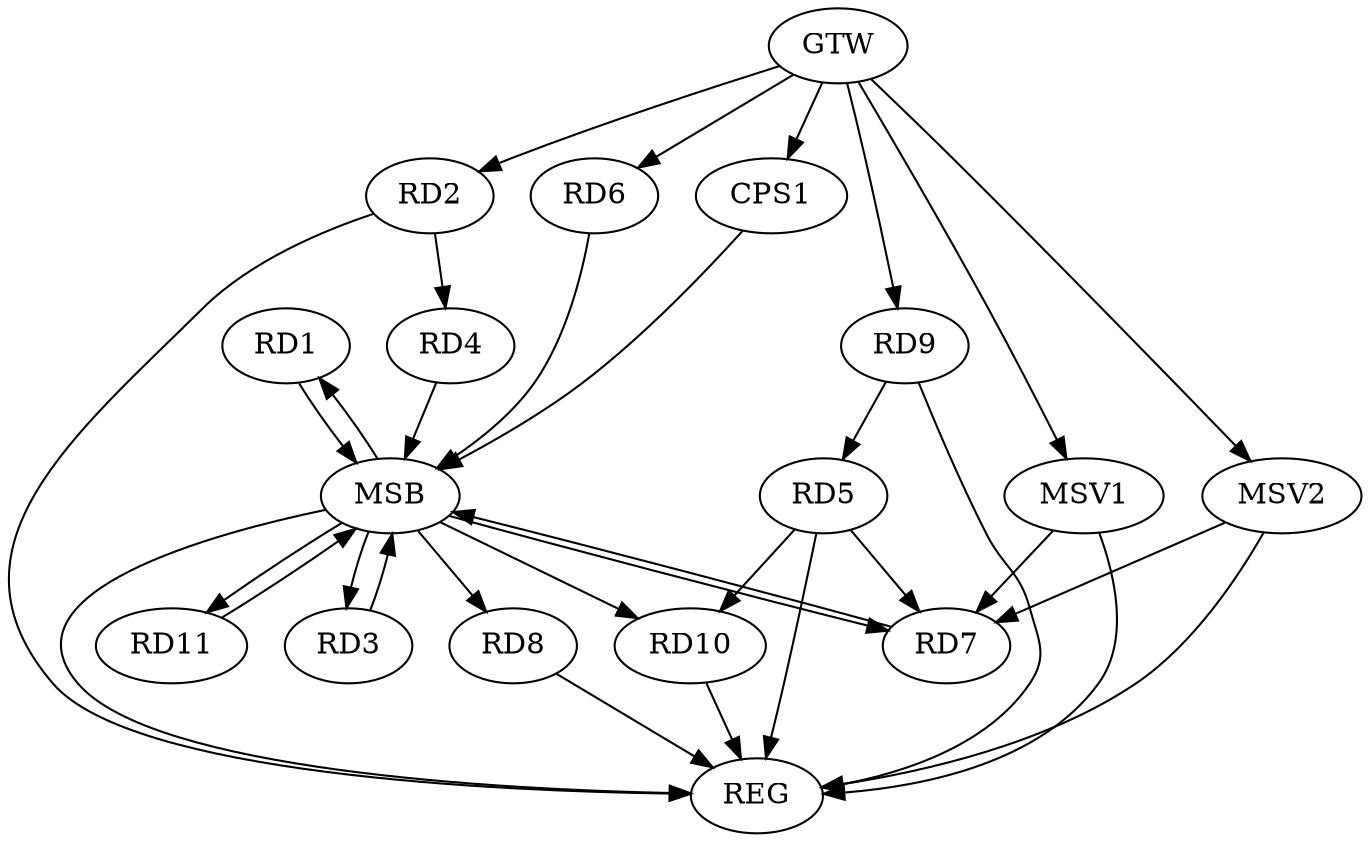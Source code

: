 strict digraph G {
  RD1 [ label="RD1" ];
  RD2 [ label="RD2" ];
  RD3 [ label="RD3" ];
  RD4 [ label="RD4" ];
  RD5 [ label="RD5" ];
  RD6 [ label="RD6" ];
  RD7 [ label="RD7" ];
  RD8 [ label="RD8" ];
  RD9 [ label="RD9" ];
  RD10 [ label="RD10" ];
  RD11 [ label="RD11" ];
  CPS1 [ label="CPS1" ];
  GTW [ label="GTW" ];
  REG [ label="REG" ];
  MSB [ label="MSB" ];
  MSV1 [ label="MSV1" ];
  MSV2 [ label="MSV2" ];
  RD2 -> RD4;
  RD5 -> RD7;
  RD9 -> RD5;
  RD5 -> RD10;
  GTW -> RD2;
  GTW -> RD6;
  GTW -> RD9;
  GTW -> CPS1;
  RD2 -> REG;
  RD5 -> REG;
  RD8 -> REG;
  RD9 -> REG;
  RD10 -> REG;
  RD1 -> MSB;
  MSB -> REG;
  RD3 -> MSB;
  MSB -> RD7;
  RD4 -> MSB;
  RD6 -> MSB;
  MSB -> RD3;
  RD7 -> MSB;
  RD11 -> MSB;
  CPS1 -> MSB;
  MSB -> RD1;
  MSB -> RD8;
  MSB -> RD10;
  MSB -> RD11;
  MSV1 -> RD7;
  GTW -> MSV1;
  MSV1 -> REG;
  MSV2 -> RD7;
  GTW -> MSV2;
  MSV2 -> REG;
}
